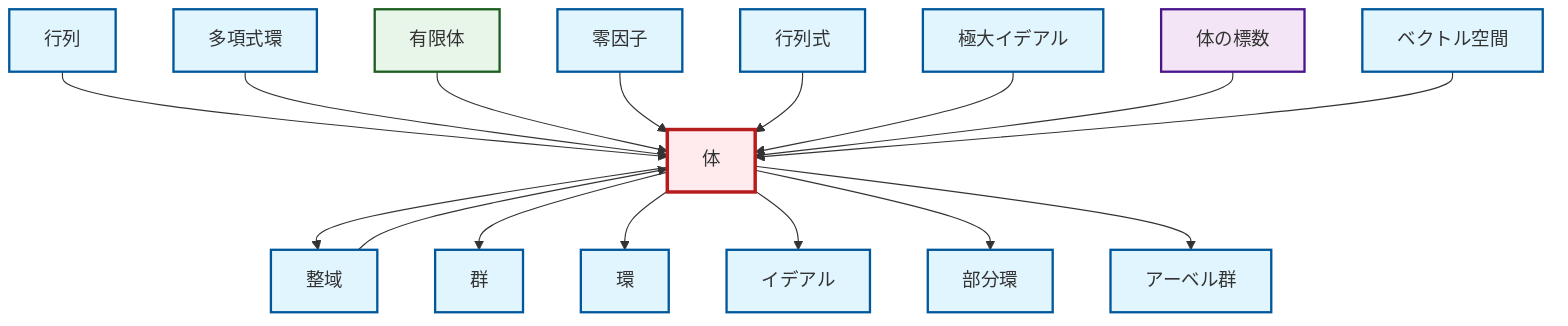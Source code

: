 graph TD
    classDef definition fill:#e1f5fe,stroke:#01579b,stroke-width:2px
    classDef theorem fill:#f3e5f5,stroke:#4a148c,stroke-width:2px
    classDef axiom fill:#fff3e0,stroke:#e65100,stroke-width:2px
    classDef example fill:#e8f5e9,stroke:#1b5e20,stroke-width:2px
    classDef current fill:#ffebee,stroke:#b71c1c,stroke-width:3px
    thm-field-characteristic["体の標数"]:::theorem
    def-polynomial-ring["多項式環"]:::definition
    ex-finite-field["有限体"]:::example
    def-determinant["行列式"]:::definition
    def-group["群"]:::definition
    def-subring["部分環"]:::definition
    def-maximal-ideal["極大イデアル"]:::definition
    def-ring["環"]:::definition
    def-matrix["行列"]:::definition
    def-field["体"]:::definition
    def-zero-divisor["零因子"]:::definition
    def-abelian-group["アーベル群"]:::definition
    def-integral-domain["整域"]:::definition
    def-ideal["イデアル"]:::definition
    def-vector-space["ベクトル空間"]:::definition
    def-field --> def-integral-domain
    def-field --> def-group
    def-field --> def-ring
    def-matrix --> def-field
    def-polynomial-ring --> def-field
    ex-finite-field --> def-field
    def-field --> def-ideal
    def-field --> def-subring
    def-zero-divisor --> def-field
    def-determinant --> def-field
    def-maximal-ideal --> def-field
    def-integral-domain --> def-field
    def-field --> def-abelian-group
    thm-field-characteristic --> def-field
    def-vector-space --> def-field
    class def-field current